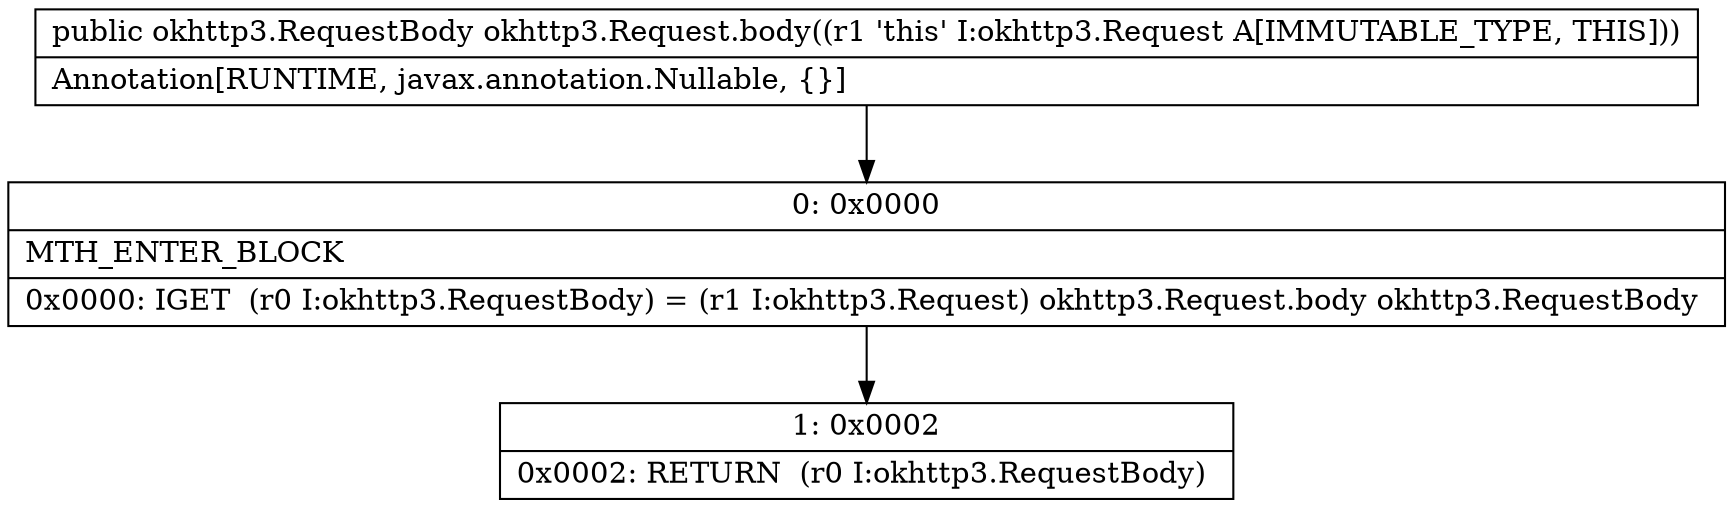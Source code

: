 digraph "CFG forokhttp3.Request.body()Lokhttp3\/RequestBody;" {
Node_0 [shape=record,label="{0\:\ 0x0000|MTH_ENTER_BLOCK\l|0x0000: IGET  (r0 I:okhttp3.RequestBody) = (r1 I:okhttp3.Request) okhttp3.Request.body okhttp3.RequestBody \l}"];
Node_1 [shape=record,label="{1\:\ 0x0002|0x0002: RETURN  (r0 I:okhttp3.RequestBody) \l}"];
MethodNode[shape=record,label="{public okhttp3.RequestBody okhttp3.Request.body((r1 'this' I:okhttp3.Request A[IMMUTABLE_TYPE, THIS]))  | Annotation[RUNTIME, javax.annotation.Nullable, \{\}]\l}"];
MethodNode -> Node_0;
Node_0 -> Node_1;
}


